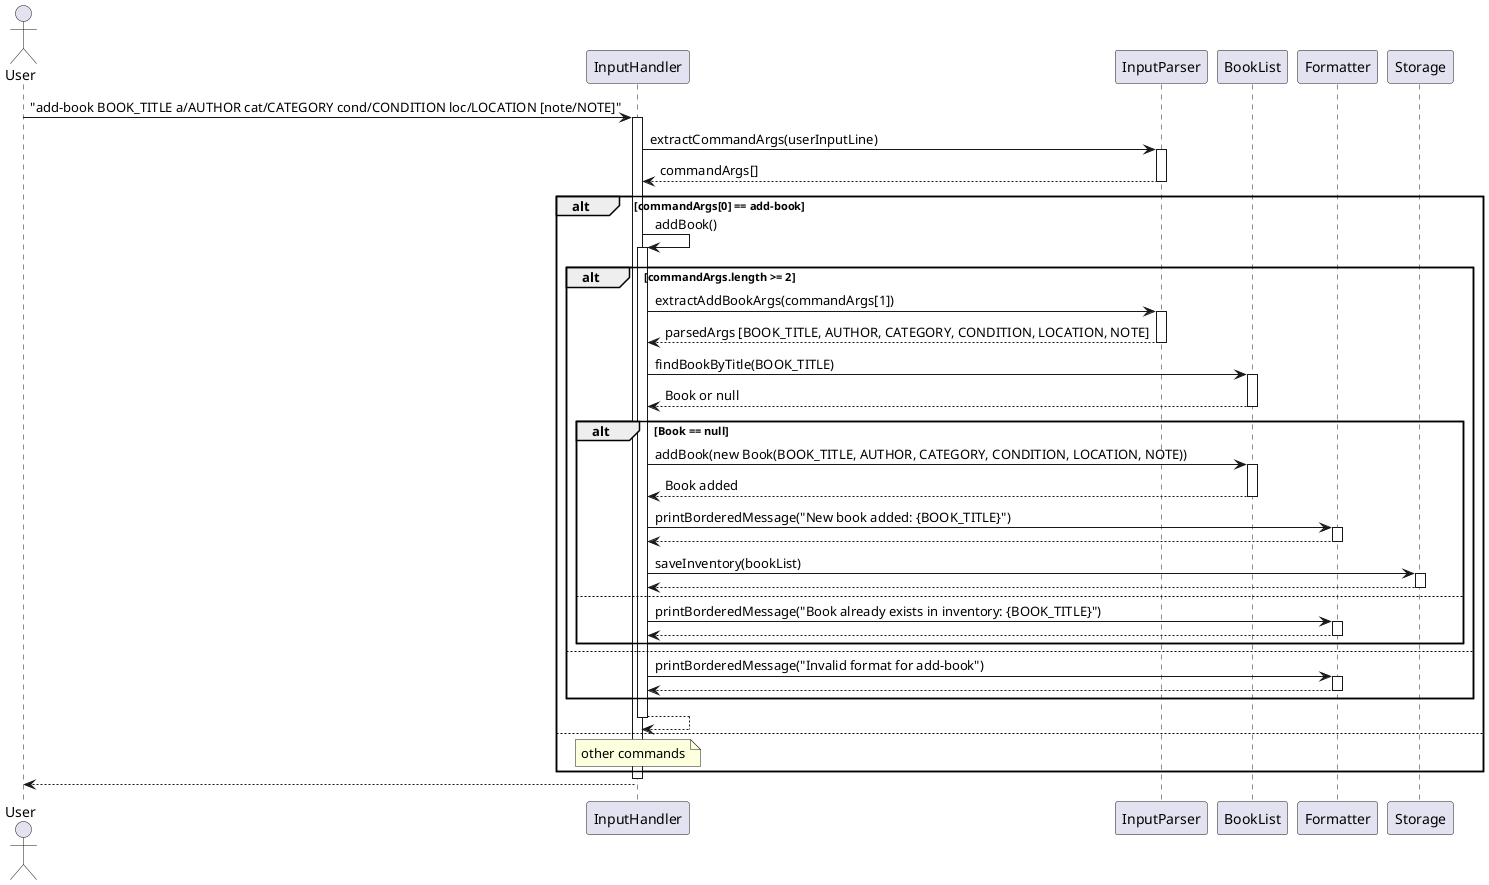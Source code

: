 @startuml
actor User
participant InputHandler
participant InputParser
participant BookList
participant Formatter
participant Storage

User -> InputHandler: "add-book BOOK_TITLE a/AUTHOR cat/CATEGORY cond/CONDITION loc/LOCATION [note/NOTE]"
activate InputHandler

InputHandler -> InputParser: extractCommandArgs(userInputLine)
activate InputParser

InputParser --> InputHandler: commandArgs[]
deactivate InputParser

alt commandArgs[0] == add-book
    InputHandler -> InputHandler : addBook()
    activate InputHandler

alt commandArgs.length >= 2
    InputHandler -> InputParser: extractAddBookArgs(commandArgs[1])
    activate InputParser

    InputParser --> InputHandler: parsedArgs [BOOK_TITLE, AUTHOR, CATEGORY, CONDITION, LOCATION, NOTE]
    deactivate InputParser

    InputHandler -> BookList: findBookByTitle(BOOK_TITLE)
    activate BookList

    BookList --> InputHandler: Book or null
    deactivate BookList

    alt Book == null
        InputHandler -> BookList: addBook(new Book(BOOK_TITLE, AUTHOR, CATEGORY, CONDITION, LOCATION, NOTE))
        activate BookList
        BookList --> InputHandler: Book added
        deactivate BookList

        InputHandler -> Formatter: printBorderedMessage("New book added: {BOOK_TITLE}")
        activate Formatter

        Formatter --> InputHandler
        deactivate Formatter

        InputHandler -> Storage: saveInventory(bookList)
        activate Storage

        Storage --> InputHandler
        deactivate Storage


    else
        InputHandler -> Formatter: printBorderedMessage("Book already exists in inventory: {BOOK_TITLE}")
        activate Formatter
        Formatter --> InputHandler
        deactivate Formatter
    end

    else
        InputHandler -> Formatter: printBorderedMessage("Invalid format for add-book")
        activate Formatter
        Formatter --> InputHandler
        deactivate Formatter
    end

InputHandler --> InputHandler
deactivate InputHandler

else
    note over InputHandler : other commands
end

deactivate InputHandler
InputHandler --> User
@enduml